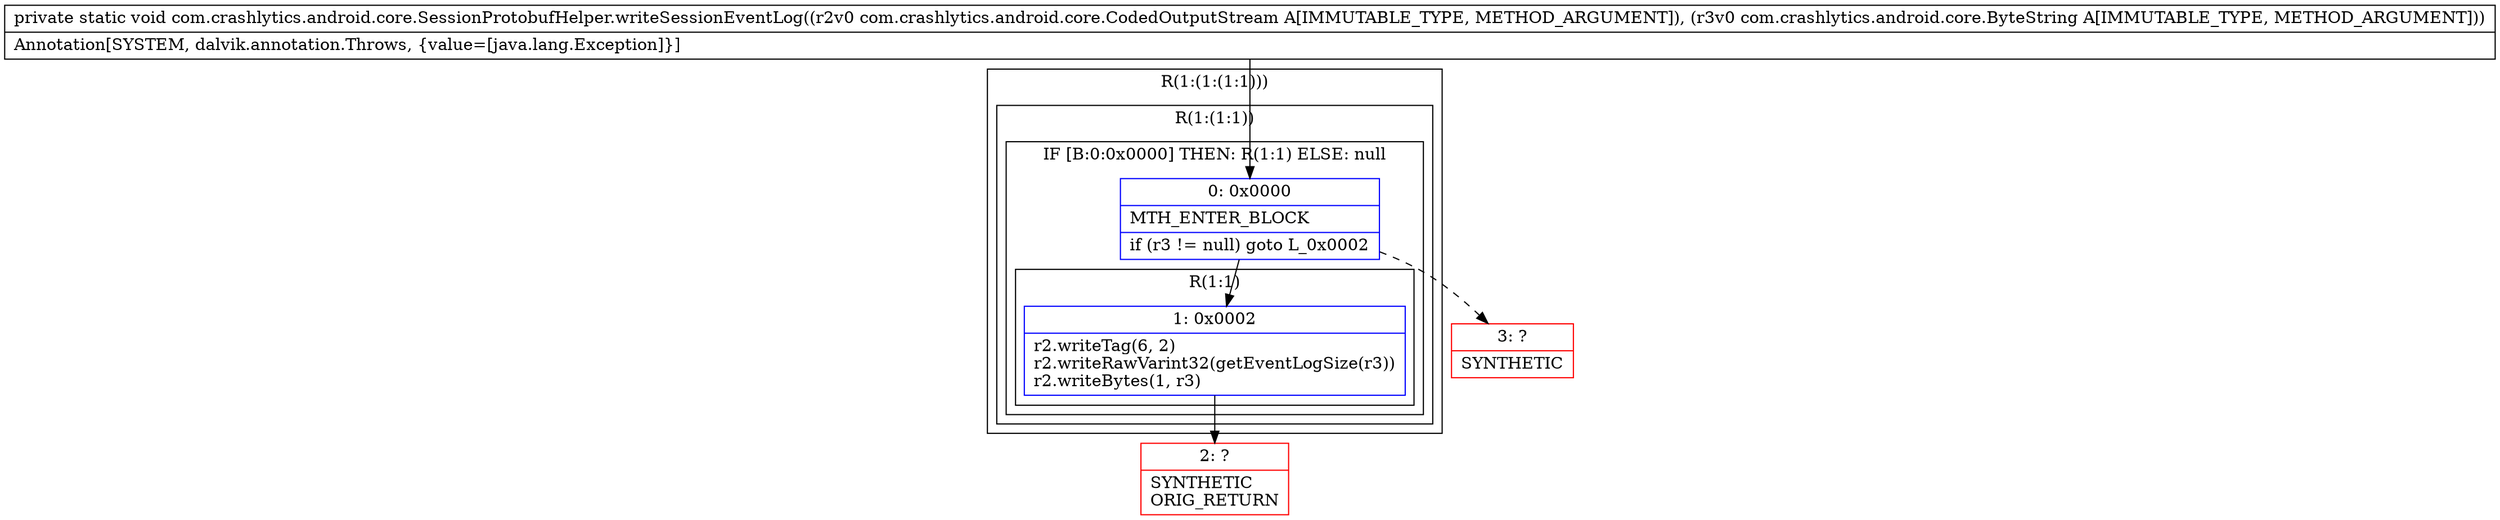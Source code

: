 digraph "CFG forcom.crashlytics.android.core.SessionProtobufHelper.writeSessionEventLog(Lcom\/crashlytics\/android\/core\/CodedOutputStream;Lcom\/crashlytics\/android\/core\/ByteString;)V" {
subgraph cluster_Region_777285366 {
label = "R(1:(1:(1:1)))";
node [shape=record,color=blue];
subgraph cluster_Region_1183949122 {
label = "R(1:(1:1))";
node [shape=record,color=blue];
subgraph cluster_IfRegion_11239364 {
label = "IF [B:0:0x0000] THEN: R(1:1) ELSE: null";
node [shape=record,color=blue];
Node_0 [shape=record,label="{0\:\ 0x0000|MTH_ENTER_BLOCK\l|if (r3 != null) goto L_0x0002\l}"];
subgraph cluster_Region_1068474004 {
label = "R(1:1)";
node [shape=record,color=blue];
Node_1 [shape=record,label="{1\:\ 0x0002|r2.writeTag(6, 2)\lr2.writeRawVarint32(getEventLogSize(r3))\lr2.writeBytes(1, r3)\l}"];
}
}
}
}
Node_2 [shape=record,color=red,label="{2\:\ ?|SYNTHETIC\lORIG_RETURN\l}"];
Node_3 [shape=record,color=red,label="{3\:\ ?|SYNTHETIC\l}"];
MethodNode[shape=record,label="{private static void com.crashlytics.android.core.SessionProtobufHelper.writeSessionEventLog((r2v0 com.crashlytics.android.core.CodedOutputStream A[IMMUTABLE_TYPE, METHOD_ARGUMENT]), (r3v0 com.crashlytics.android.core.ByteString A[IMMUTABLE_TYPE, METHOD_ARGUMENT]))  | Annotation[SYSTEM, dalvik.annotation.Throws, \{value=[java.lang.Exception]\}]\l}"];
MethodNode -> Node_0;
Node_0 -> Node_1;
Node_0 -> Node_3[style=dashed];
Node_1 -> Node_2;
}


